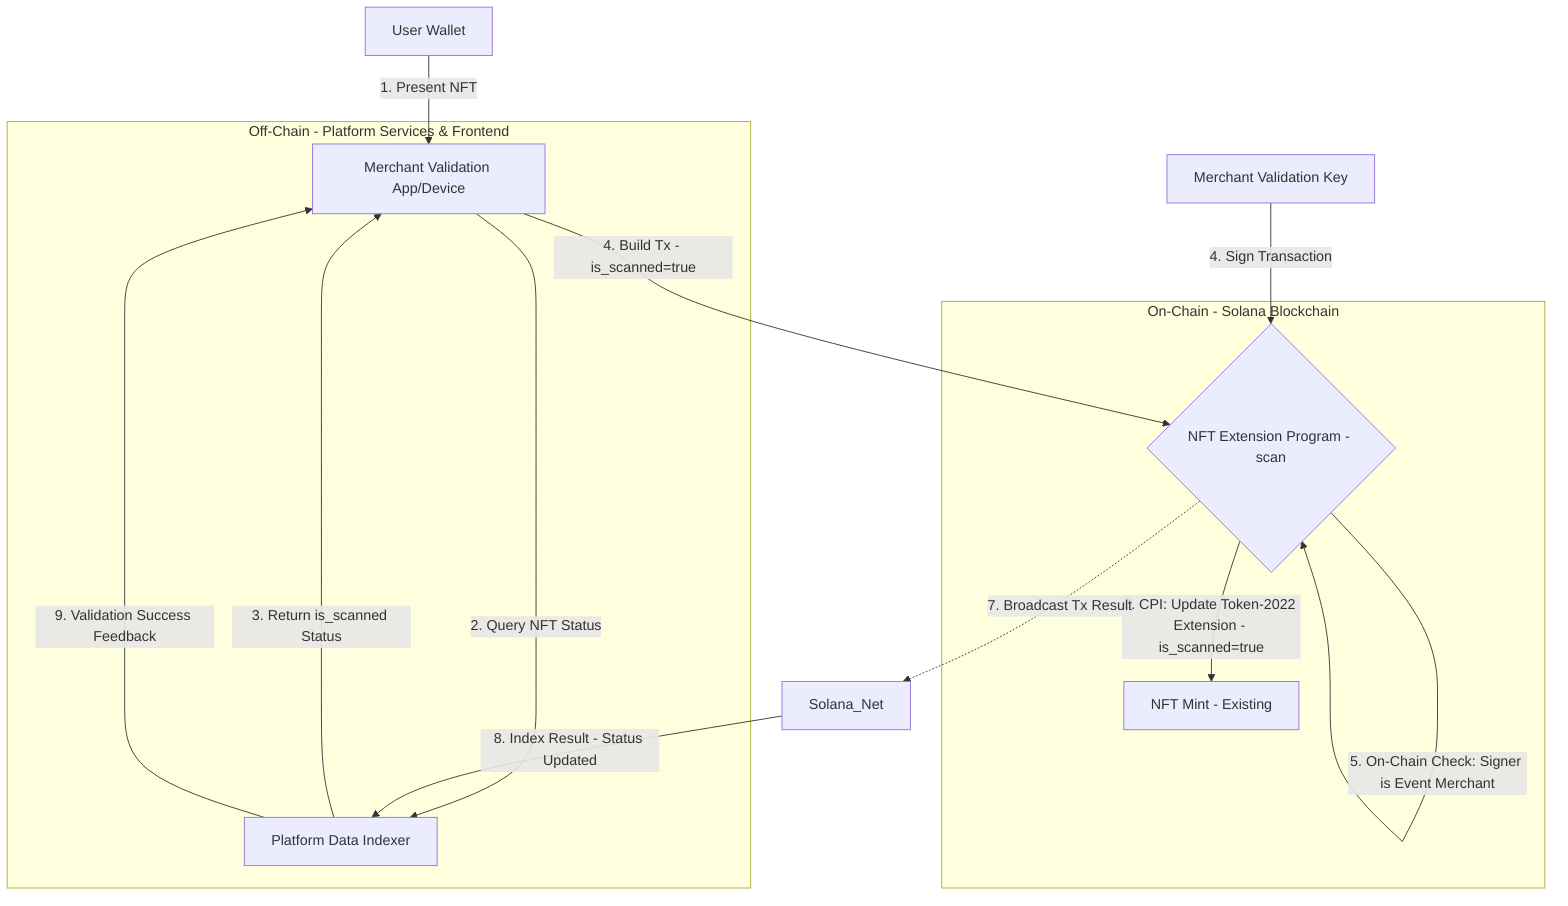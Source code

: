 graph TD
    subgraph A[Off-Chain - Platform Services & Frontend]
        Scanner[Merchant Validation App/Device]
        Indexer[Platform Data Indexer]
    end

    subgraph B[On-Chain - Solana Blockchain]
        NEP{NFT Extension Program - scan}
        NFT_M[NFT Mint - Existing]
    end

    User[User Wallet] -->|1. Present NFT| Scanner
    Scanner -->|2. Query NFT Status| Indexer
    Indexer -->|3. Return is_scanned Status| Scanner

    Scanner -->|4. Build Tx - is_scanned=true| NEP
    Merchant[Merchant Validation Key] -->|4. Sign Transaction| NEP

    NEP -->|5. On-Chain Check: Signer is Event Merchant| NEP
    NEP -->|6. CPI: Update Token-2022 Extension - is_scanned=true| NFT_M

    NEP -.->|7. Broadcast Tx Result| Solana_Net
    Solana_Net -->|8. Index Result - Status Updated| Indexer

    Indexer -->|9. Validation Success Feedback| Scanner